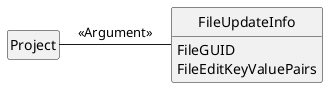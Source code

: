 @startuml
hide circle
hide empty members

class "Project" as sqp

class "FileUpdateInfo" as sqfui{
	FileGUID
	FileEditKeyValuePairs
	}


sqp - sqfui : <<Argument>>



@enduml